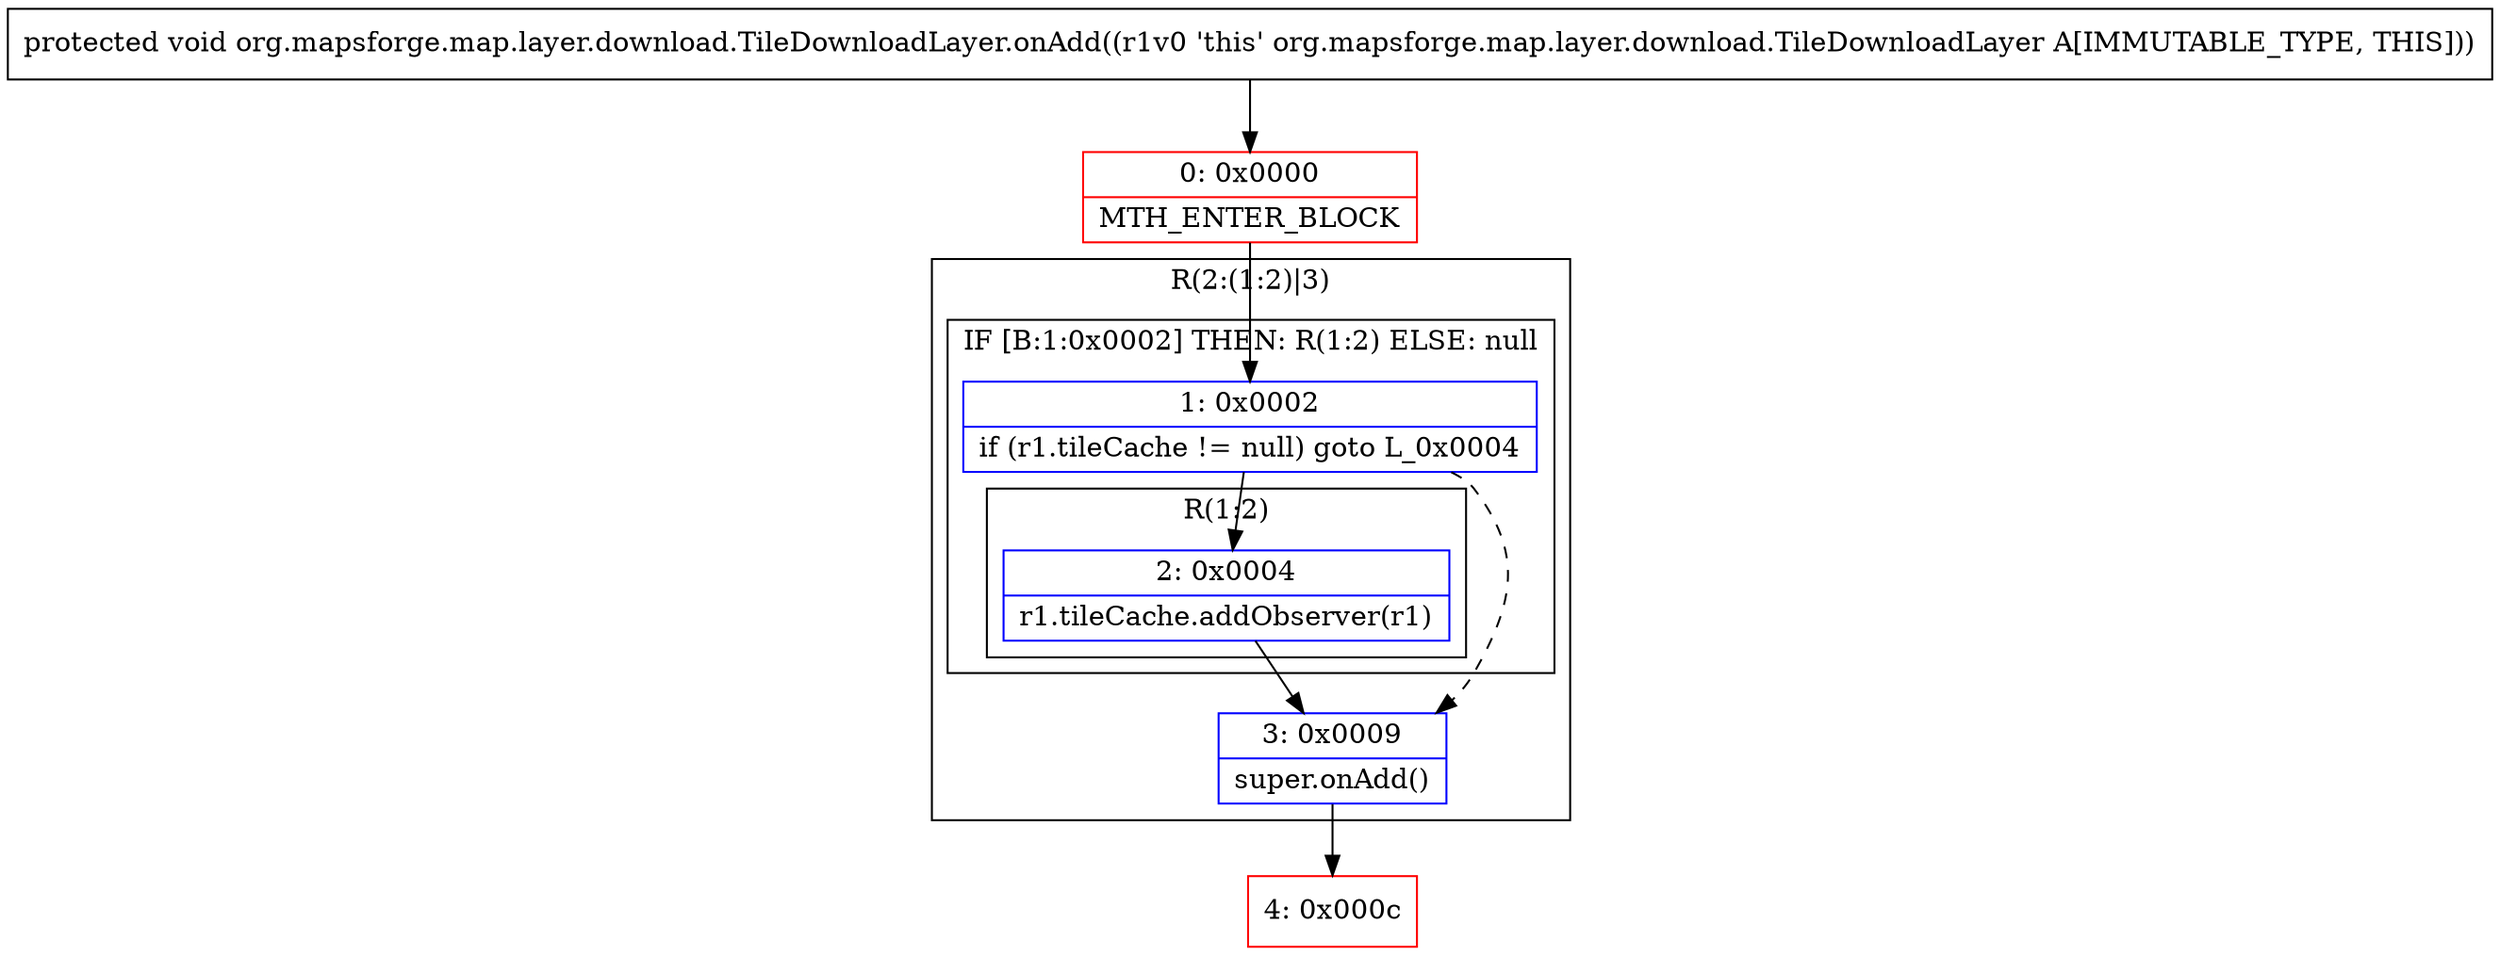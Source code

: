 digraph "CFG fororg.mapsforge.map.layer.download.TileDownloadLayer.onAdd()V" {
subgraph cluster_Region_1062204558 {
label = "R(2:(1:2)|3)";
node [shape=record,color=blue];
subgraph cluster_IfRegion_265776910 {
label = "IF [B:1:0x0002] THEN: R(1:2) ELSE: null";
node [shape=record,color=blue];
Node_1 [shape=record,label="{1\:\ 0x0002|if (r1.tileCache != null) goto L_0x0004\l}"];
subgraph cluster_Region_2115373170 {
label = "R(1:2)";
node [shape=record,color=blue];
Node_2 [shape=record,label="{2\:\ 0x0004|r1.tileCache.addObserver(r1)\l}"];
}
}
Node_3 [shape=record,label="{3\:\ 0x0009|super.onAdd()\l}"];
}
Node_0 [shape=record,color=red,label="{0\:\ 0x0000|MTH_ENTER_BLOCK\l}"];
Node_4 [shape=record,color=red,label="{4\:\ 0x000c}"];
MethodNode[shape=record,label="{protected void org.mapsforge.map.layer.download.TileDownloadLayer.onAdd((r1v0 'this' org.mapsforge.map.layer.download.TileDownloadLayer A[IMMUTABLE_TYPE, THIS])) }"];
MethodNode -> Node_0;
Node_1 -> Node_2;
Node_1 -> Node_3[style=dashed];
Node_2 -> Node_3;
Node_3 -> Node_4;
Node_0 -> Node_1;
}

